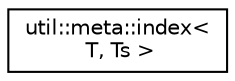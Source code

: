 digraph "Graphical Class Hierarchy"
{
 // LATEX_PDF_SIZE
  edge [fontname="Helvetica",fontsize="10",labelfontname="Helvetica",labelfontsize="10"];
  node [fontname="Helvetica",fontsize="10",shape=record];
  rankdir="LR";
  Node0 [label="util::meta::index\<\l T, Ts \>",height=0.2,width=0.4,color="black", fillcolor="white", style="filled",URL="$structutil_1_1meta_1_1index.html",tooltip="Get the index of the first occurence of type T in the types Ts."];
}
